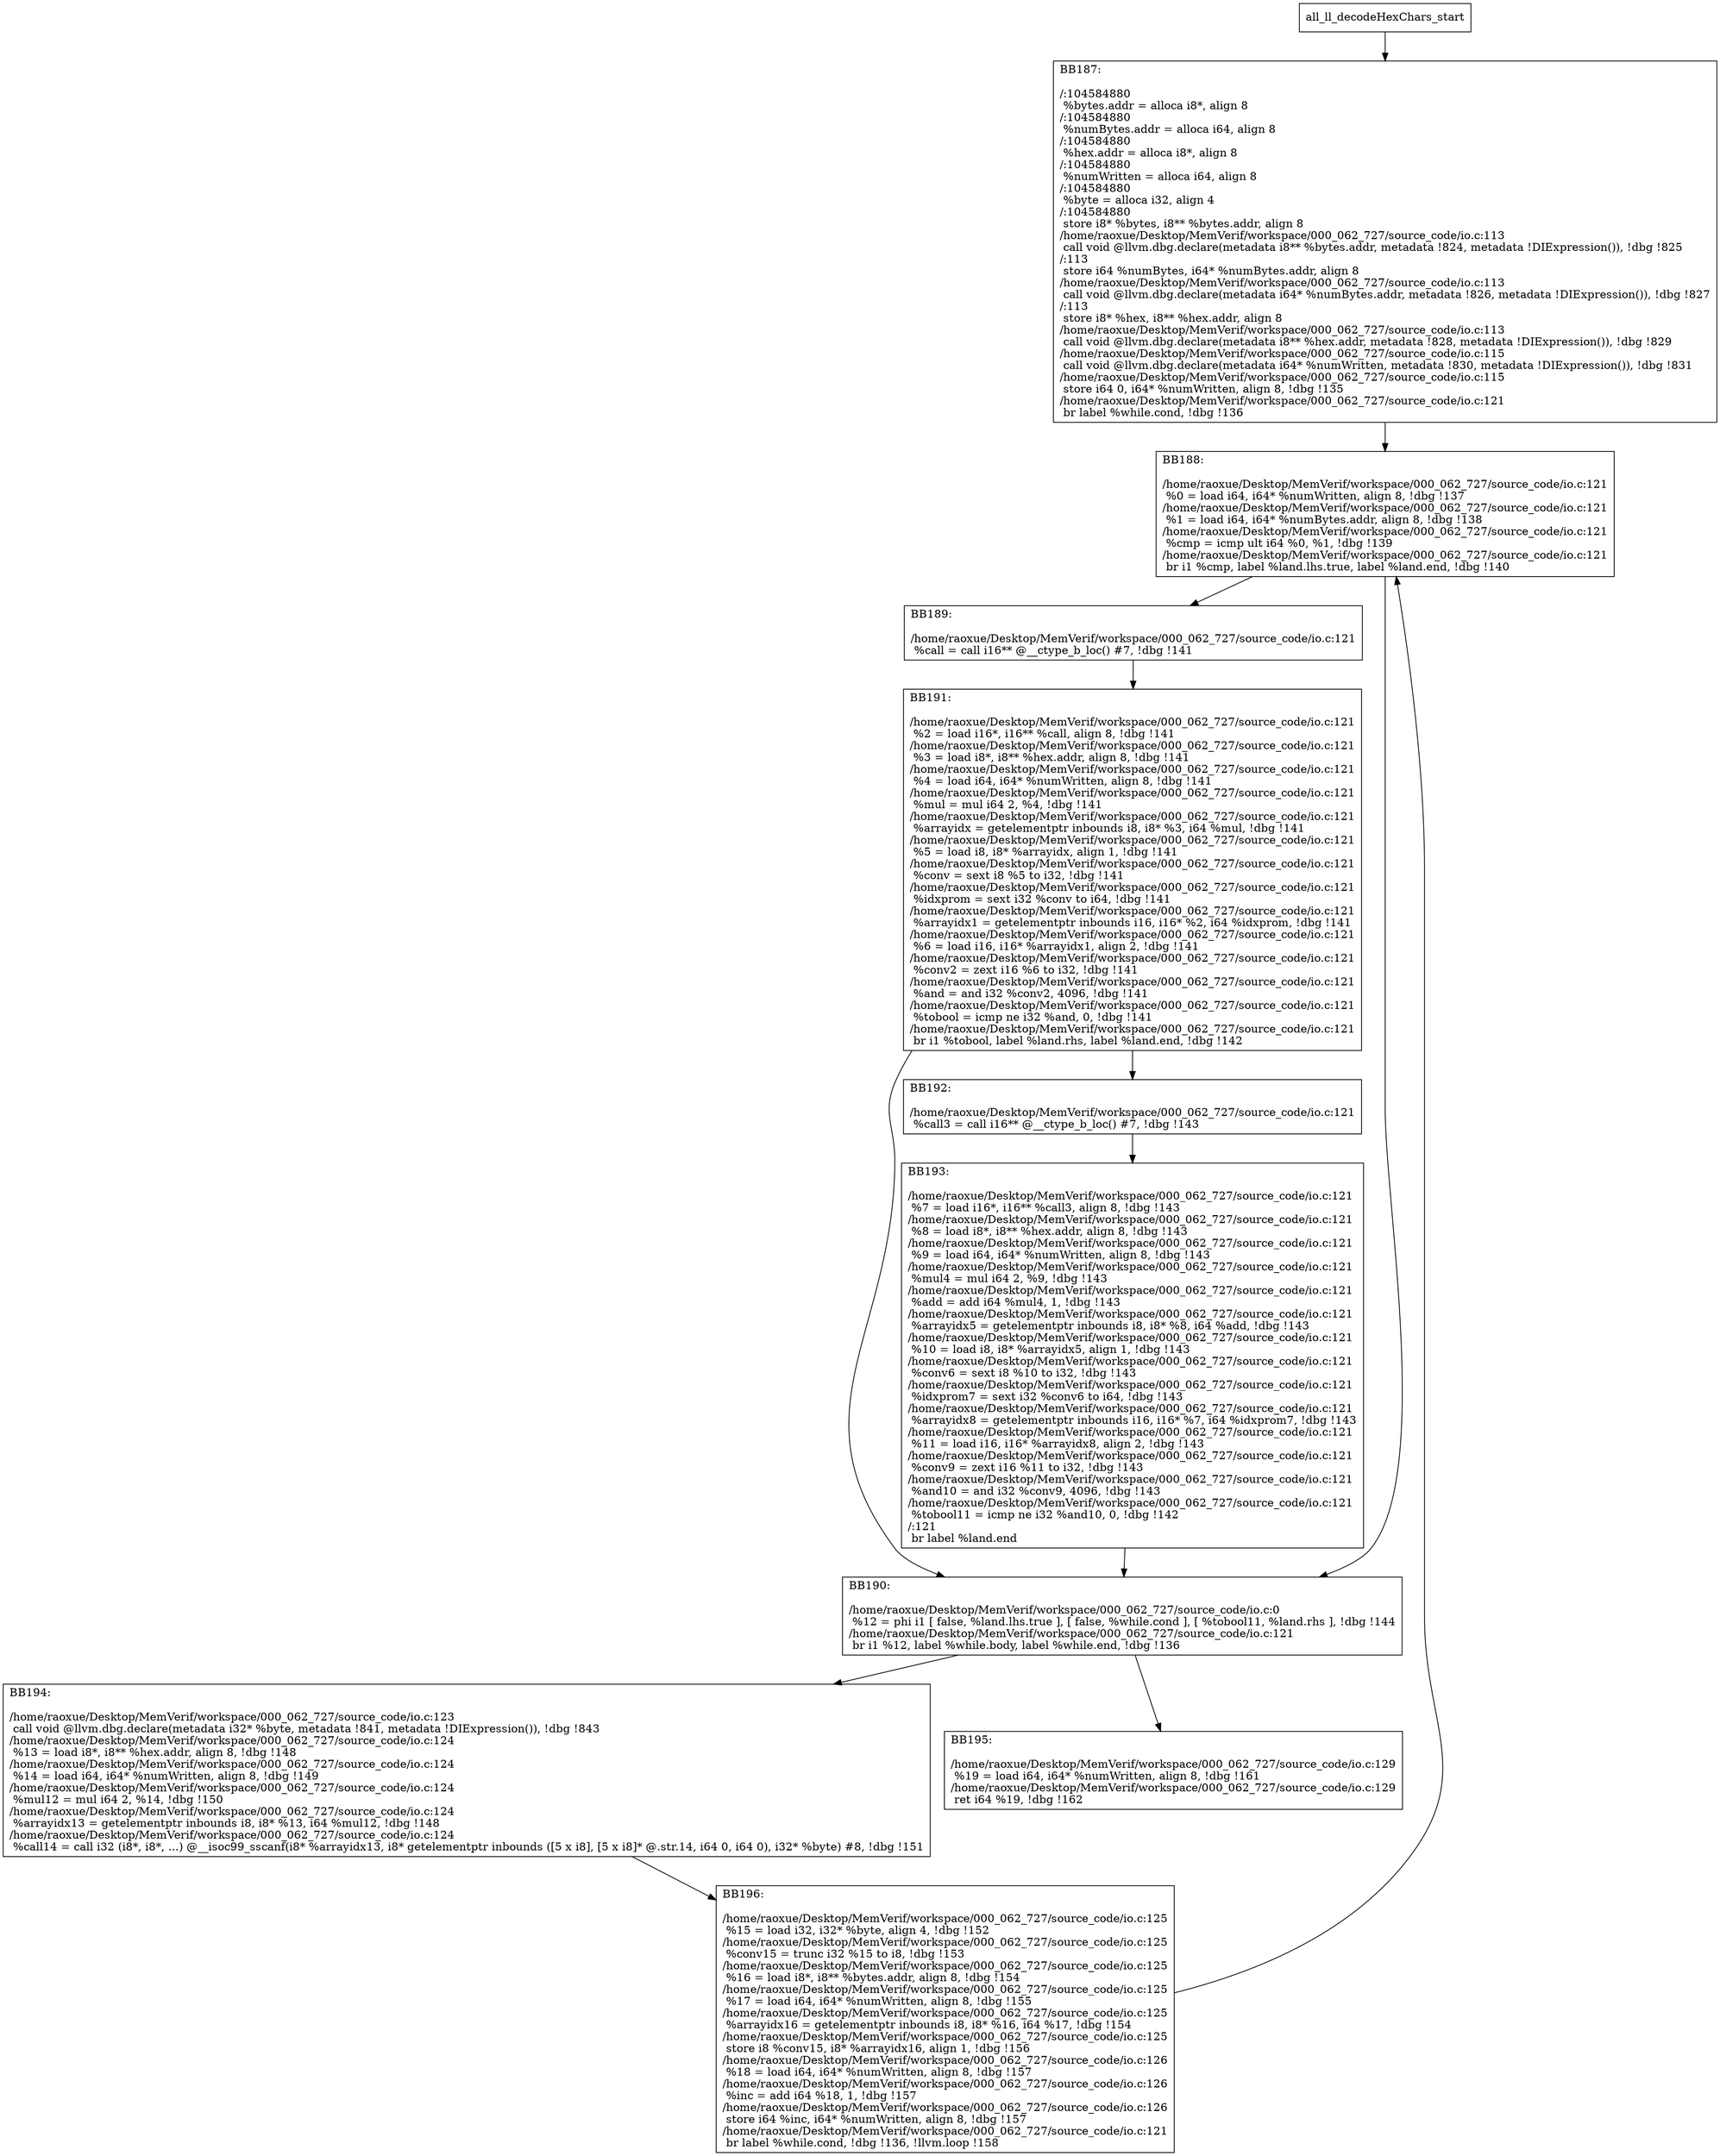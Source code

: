 digraph "CFG for'all_ll_decodeHexChars' function" {
	BBall_ll_decodeHexChars_start[shape=record,label="{all_ll_decodeHexChars_start}"];
	BBall_ll_decodeHexChars_start-> all_ll_decodeHexCharsBB187;
	all_ll_decodeHexCharsBB187 [shape=record, label="{BB187:\l\l/:104584880\l
  %bytes.addr = alloca i8*, align 8\l
/:104584880\l
  %numBytes.addr = alloca i64, align 8\l
/:104584880\l
  %hex.addr = alloca i8*, align 8\l
/:104584880\l
  %numWritten = alloca i64, align 8\l
/:104584880\l
  %byte = alloca i32, align 4\l
/:104584880\l
  store i8* %bytes, i8** %bytes.addr, align 8\l
/home/raoxue/Desktop/MemVerif/workspace/000_062_727/source_code/io.c:113\l
  call void @llvm.dbg.declare(metadata i8** %bytes.addr, metadata !824, metadata !DIExpression()), !dbg !825\l
/:113\l
  store i64 %numBytes, i64* %numBytes.addr, align 8\l
/home/raoxue/Desktop/MemVerif/workspace/000_062_727/source_code/io.c:113\l
  call void @llvm.dbg.declare(metadata i64* %numBytes.addr, metadata !826, metadata !DIExpression()), !dbg !827\l
/:113\l
  store i8* %hex, i8** %hex.addr, align 8\l
/home/raoxue/Desktop/MemVerif/workspace/000_062_727/source_code/io.c:113\l
  call void @llvm.dbg.declare(metadata i8** %hex.addr, metadata !828, metadata !DIExpression()), !dbg !829\l
/home/raoxue/Desktop/MemVerif/workspace/000_062_727/source_code/io.c:115\l
  call void @llvm.dbg.declare(metadata i64* %numWritten, metadata !830, metadata !DIExpression()), !dbg !831\l
/home/raoxue/Desktop/MemVerif/workspace/000_062_727/source_code/io.c:115\l
  store i64 0, i64* %numWritten, align 8, !dbg !135\l
/home/raoxue/Desktop/MemVerif/workspace/000_062_727/source_code/io.c:121\l
  br label %while.cond, !dbg !136\l
}"];
	all_ll_decodeHexCharsBB187-> all_ll_decodeHexCharsBB188;
	all_ll_decodeHexCharsBB188 [shape=record, label="{BB188:\l\l/home/raoxue/Desktop/MemVerif/workspace/000_062_727/source_code/io.c:121\l
  %0 = load i64, i64* %numWritten, align 8, !dbg !137\l
/home/raoxue/Desktop/MemVerif/workspace/000_062_727/source_code/io.c:121\l
  %1 = load i64, i64* %numBytes.addr, align 8, !dbg !138\l
/home/raoxue/Desktop/MemVerif/workspace/000_062_727/source_code/io.c:121\l
  %cmp = icmp ult i64 %0, %1, !dbg !139\l
/home/raoxue/Desktop/MemVerif/workspace/000_062_727/source_code/io.c:121\l
  br i1 %cmp, label %land.lhs.true, label %land.end, !dbg !140\l
}"];
	all_ll_decodeHexCharsBB188-> all_ll_decodeHexCharsBB189;
	all_ll_decodeHexCharsBB188-> all_ll_decodeHexCharsBB190;
	all_ll_decodeHexCharsBB189 [shape=record, label="{BB189:\l\l/home/raoxue/Desktop/MemVerif/workspace/000_062_727/source_code/io.c:121\l
  %call = call i16** @__ctype_b_loc() #7, !dbg !141\l
}"];
	all_ll_decodeHexCharsBB189-> all_ll_decodeHexCharsBB191;
	all_ll_decodeHexCharsBB191 [shape=record, label="{BB191:\l\l/home/raoxue/Desktop/MemVerif/workspace/000_062_727/source_code/io.c:121\l
  %2 = load i16*, i16** %call, align 8, !dbg !141\l
/home/raoxue/Desktop/MemVerif/workspace/000_062_727/source_code/io.c:121\l
  %3 = load i8*, i8** %hex.addr, align 8, !dbg !141\l
/home/raoxue/Desktop/MemVerif/workspace/000_062_727/source_code/io.c:121\l
  %4 = load i64, i64* %numWritten, align 8, !dbg !141\l
/home/raoxue/Desktop/MemVerif/workspace/000_062_727/source_code/io.c:121\l
  %mul = mul i64 2, %4, !dbg !141\l
/home/raoxue/Desktop/MemVerif/workspace/000_062_727/source_code/io.c:121\l
  %arrayidx = getelementptr inbounds i8, i8* %3, i64 %mul, !dbg !141\l
/home/raoxue/Desktop/MemVerif/workspace/000_062_727/source_code/io.c:121\l
  %5 = load i8, i8* %arrayidx, align 1, !dbg !141\l
/home/raoxue/Desktop/MemVerif/workspace/000_062_727/source_code/io.c:121\l
  %conv = sext i8 %5 to i32, !dbg !141\l
/home/raoxue/Desktop/MemVerif/workspace/000_062_727/source_code/io.c:121\l
  %idxprom = sext i32 %conv to i64, !dbg !141\l
/home/raoxue/Desktop/MemVerif/workspace/000_062_727/source_code/io.c:121\l
  %arrayidx1 = getelementptr inbounds i16, i16* %2, i64 %idxprom, !dbg !141\l
/home/raoxue/Desktop/MemVerif/workspace/000_062_727/source_code/io.c:121\l
  %6 = load i16, i16* %arrayidx1, align 2, !dbg !141\l
/home/raoxue/Desktop/MemVerif/workspace/000_062_727/source_code/io.c:121\l
  %conv2 = zext i16 %6 to i32, !dbg !141\l
/home/raoxue/Desktop/MemVerif/workspace/000_062_727/source_code/io.c:121\l
  %and = and i32 %conv2, 4096, !dbg !141\l
/home/raoxue/Desktop/MemVerif/workspace/000_062_727/source_code/io.c:121\l
  %tobool = icmp ne i32 %and, 0, !dbg !141\l
/home/raoxue/Desktop/MemVerif/workspace/000_062_727/source_code/io.c:121\l
  br i1 %tobool, label %land.rhs, label %land.end, !dbg !142\l
}"];
	all_ll_decodeHexCharsBB191-> all_ll_decodeHexCharsBB192;
	all_ll_decodeHexCharsBB191-> all_ll_decodeHexCharsBB190;
	all_ll_decodeHexCharsBB192 [shape=record, label="{BB192:\l\l/home/raoxue/Desktop/MemVerif/workspace/000_062_727/source_code/io.c:121\l
  %call3 = call i16** @__ctype_b_loc() #7, !dbg !143\l
}"];
	all_ll_decodeHexCharsBB192-> all_ll_decodeHexCharsBB193;
	all_ll_decodeHexCharsBB193 [shape=record, label="{BB193:\l\l/home/raoxue/Desktop/MemVerif/workspace/000_062_727/source_code/io.c:121\l
  %7 = load i16*, i16** %call3, align 8, !dbg !143\l
/home/raoxue/Desktop/MemVerif/workspace/000_062_727/source_code/io.c:121\l
  %8 = load i8*, i8** %hex.addr, align 8, !dbg !143\l
/home/raoxue/Desktop/MemVerif/workspace/000_062_727/source_code/io.c:121\l
  %9 = load i64, i64* %numWritten, align 8, !dbg !143\l
/home/raoxue/Desktop/MemVerif/workspace/000_062_727/source_code/io.c:121\l
  %mul4 = mul i64 2, %9, !dbg !143\l
/home/raoxue/Desktop/MemVerif/workspace/000_062_727/source_code/io.c:121\l
  %add = add i64 %mul4, 1, !dbg !143\l
/home/raoxue/Desktop/MemVerif/workspace/000_062_727/source_code/io.c:121\l
  %arrayidx5 = getelementptr inbounds i8, i8* %8, i64 %add, !dbg !143\l
/home/raoxue/Desktop/MemVerif/workspace/000_062_727/source_code/io.c:121\l
  %10 = load i8, i8* %arrayidx5, align 1, !dbg !143\l
/home/raoxue/Desktop/MemVerif/workspace/000_062_727/source_code/io.c:121\l
  %conv6 = sext i8 %10 to i32, !dbg !143\l
/home/raoxue/Desktop/MemVerif/workspace/000_062_727/source_code/io.c:121\l
  %idxprom7 = sext i32 %conv6 to i64, !dbg !143\l
/home/raoxue/Desktop/MemVerif/workspace/000_062_727/source_code/io.c:121\l
  %arrayidx8 = getelementptr inbounds i16, i16* %7, i64 %idxprom7, !dbg !143\l
/home/raoxue/Desktop/MemVerif/workspace/000_062_727/source_code/io.c:121\l
  %11 = load i16, i16* %arrayidx8, align 2, !dbg !143\l
/home/raoxue/Desktop/MemVerif/workspace/000_062_727/source_code/io.c:121\l
  %conv9 = zext i16 %11 to i32, !dbg !143\l
/home/raoxue/Desktop/MemVerif/workspace/000_062_727/source_code/io.c:121\l
  %and10 = and i32 %conv9, 4096, !dbg !143\l
/home/raoxue/Desktop/MemVerif/workspace/000_062_727/source_code/io.c:121\l
  %tobool11 = icmp ne i32 %and10, 0, !dbg !142\l
/:121\l
  br label %land.end\l
}"];
	all_ll_decodeHexCharsBB193-> all_ll_decodeHexCharsBB190;
	all_ll_decodeHexCharsBB190 [shape=record, label="{BB190:\l\l/home/raoxue/Desktop/MemVerif/workspace/000_062_727/source_code/io.c:0\l
  %12 = phi i1 [ false, %land.lhs.true ], [ false, %while.cond ], [ %tobool11, %land.rhs ], !dbg !144\l
/home/raoxue/Desktop/MemVerif/workspace/000_062_727/source_code/io.c:121\l
  br i1 %12, label %while.body, label %while.end, !dbg !136\l
}"];
	all_ll_decodeHexCharsBB190-> all_ll_decodeHexCharsBB194;
	all_ll_decodeHexCharsBB190-> all_ll_decodeHexCharsBB195;
	all_ll_decodeHexCharsBB194 [shape=record, label="{BB194:\l\l/home/raoxue/Desktop/MemVerif/workspace/000_062_727/source_code/io.c:123\l
  call void @llvm.dbg.declare(metadata i32* %byte, metadata !841, metadata !DIExpression()), !dbg !843\l
/home/raoxue/Desktop/MemVerif/workspace/000_062_727/source_code/io.c:124\l
  %13 = load i8*, i8** %hex.addr, align 8, !dbg !148\l
/home/raoxue/Desktop/MemVerif/workspace/000_062_727/source_code/io.c:124\l
  %14 = load i64, i64* %numWritten, align 8, !dbg !149\l
/home/raoxue/Desktop/MemVerif/workspace/000_062_727/source_code/io.c:124\l
  %mul12 = mul i64 2, %14, !dbg !150\l
/home/raoxue/Desktop/MemVerif/workspace/000_062_727/source_code/io.c:124\l
  %arrayidx13 = getelementptr inbounds i8, i8* %13, i64 %mul12, !dbg !148\l
/home/raoxue/Desktop/MemVerif/workspace/000_062_727/source_code/io.c:124\l
  %call14 = call i32 (i8*, i8*, ...) @__isoc99_sscanf(i8* %arrayidx13, i8* getelementptr inbounds ([5 x i8], [5 x i8]* @.str.14, i64 0, i64 0), i32* %byte) #8, !dbg !151\l
}"];
	all_ll_decodeHexCharsBB194-> all_ll_decodeHexCharsBB196;
	all_ll_decodeHexCharsBB196 [shape=record, label="{BB196:\l\l/home/raoxue/Desktop/MemVerif/workspace/000_062_727/source_code/io.c:125\l
  %15 = load i32, i32* %byte, align 4, !dbg !152\l
/home/raoxue/Desktop/MemVerif/workspace/000_062_727/source_code/io.c:125\l
  %conv15 = trunc i32 %15 to i8, !dbg !153\l
/home/raoxue/Desktop/MemVerif/workspace/000_062_727/source_code/io.c:125\l
  %16 = load i8*, i8** %bytes.addr, align 8, !dbg !154\l
/home/raoxue/Desktop/MemVerif/workspace/000_062_727/source_code/io.c:125\l
  %17 = load i64, i64* %numWritten, align 8, !dbg !155\l
/home/raoxue/Desktop/MemVerif/workspace/000_062_727/source_code/io.c:125\l
  %arrayidx16 = getelementptr inbounds i8, i8* %16, i64 %17, !dbg !154\l
/home/raoxue/Desktop/MemVerif/workspace/000_062_727/source_code/io.c:125\l
  store i8 %conv15, i8* %arrayidx16, align 1, !dbg !156\l
/home/raoxue/Desktop/MemVerif/workspace/000_062_727/source_code/io.c:126\l
  %18 = load i64, i64* %numWritten, align 8, !dbg !157\l
/home/raoxue/Desktop/MemVerif/workspace/000_062_727/source_code/io.c:126\l
  %inc = add i64 %18, 1, !dbg !157\l
/home/raoxue/Desktop/MemVerif/workspace/000_062_727/source_code/io.c:126\l
  store i64 %inc, i64* %numWritten, align 8, !dbg !157\l
/home/raoxue/Desktop/MemVerif/workspace/000_062_727/source_code/io.c:121\l
  br label %while.cond, !dbg !136, !llvm.loop !158\l
}"];
	all_ll_decodeHexCharsBB196-> all_ll_decodeHexCharsBB188;
	all_ll_decodeHexCharsBB195 [shape=record, label="{BB195:\l\l/home/raoxue/Desktop/MemVerif/workspace/000_062_727/source_code/io.c:129\l
  %19 = load i64, i64* %numWritten, align 8, !dbg !161\l
/home/raoxue/Desktop/MemVerif/workspace/000_062_727/source_code/io.c:129\l
  ret i64 %19, !dbg !162\l
}"];
}
